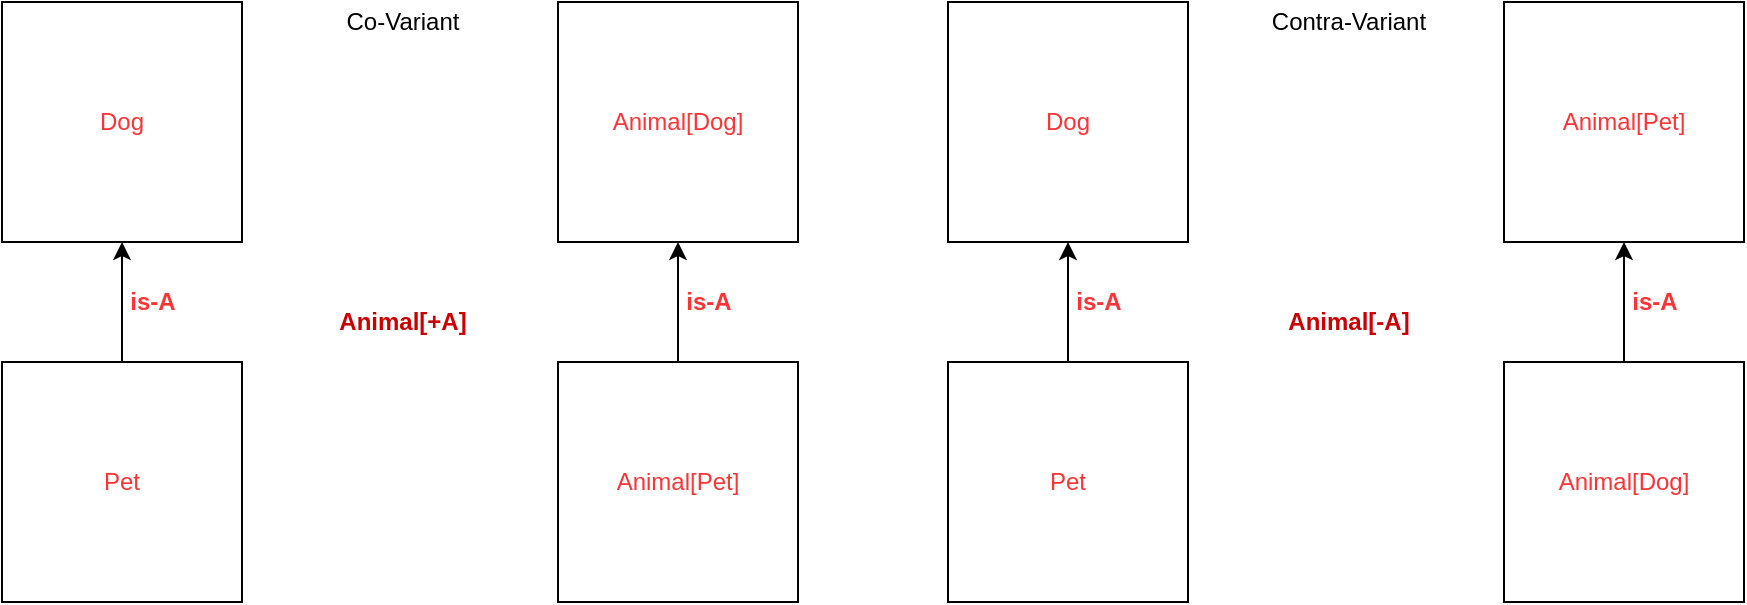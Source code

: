 <mxfile version="16.0.3" type="device" pages="2"><diagram id="rf8vKAE6mHGd2f_MXBLI" name="Page-1"><mxGraphModel dx="1310" dy="630" grid="1" gridSize="10" guides="1" tooltips="1" connect="1" arrows="1" fold="1" page="1" pageScale="1" pageWidth="850" pageHeight="1100" math="0" shadow="0"><root><mxCell id="0"/><mxCell id="1" parent="0"/><mxCell id="Hz2SUnZwIDdmyFLDZuOB-1" value="&lt;font color=&quot;#ff3333&quot;&gt;Dog&lt;/font&gt;" style="whiteSpace=wrap;html=1;aspect=fixed;" parent="1" vertex="1"><mxGeometry x="17" y="160" width="120" height="120" as="geometry"/></mxCell><mxCell id="Hz2SUnZwIDdmyFLDZuOB-7" style="edgeStyle=orthogonalEdgeStyle;rounded=0;orthogonalLoop=1;jettySize=auto;html=1;entryX=0.5;entryY=1;entryDx=0;entryDy=0;fontColor=#FF3333;" parent="1" source="Hz2SUnZwIDdmyFLDZuOB-2" target="Hz2SUnZwIDdmyFLDZuOB-1" edge="1"><mxGeometry relative="1" as="geometry"/></mxCell><mxCell id="Hz2SUnZwIDdmyFLDZuOB-2" value="&lt;font color=&quot;#ff3333&quot;&gt;Pet&lt;/font&gt;" style="whiteSpace=wrap;html=1;aspect=fixed;" parent="1" vertex="1"><mxGeometry x="17" y="340" width="120" height="120" as="geometry"/></mxCell><mxCell id="Hz2SUnZwIDdmyFLDZuOB-3" value="&lt;font color=&quot;#ff3333&quot;&gt;Animal[Dog]&lt;/font&gt;" style="whiteSpace=wrap;html=1;aspect=fixed;" parent="1" vertex="1"><mxGeometry x="295" y="160" width="120" height="120" as="geometry"/></mxCell><mxCell id="Hz2SUnZwIDdmyFLDZuOB-8" style="edgeStyle=orthogonalEdgeStyle;rounded=0;orthogonalLoop=1;jettySize=auto;html=1;entryX=0.5;entryY=1;entryDx=0;entryDy=0;fontColor=#FF3333;" parent="1" source="Hz2SUnZwIDdmyFLDZuOB-4" target="Hz2SUnZwIDdmyFLDZuOB-3" edge="1"><mxGeometry relative="1" as="geometry"/></mxCell><mxCell id="Hz2SUnZwIDdmyFLDZuOB-4" value="&lt;font color=&quot;#ff3333&quot;&gt;Animal[Pet]&lt;/font&gt;" style="whiteSpace=wrap;html=1;aspect=fixed;" parent="1" vertex="1"><mxGeometry x="295" y="340" width="120" height="120" as="geometry"/></mxCell><mxCell id="Hz2SUnZwIDdmyFLDZuOB-5" value="&lt;b&gt;&lt;font color=&quot;#cc0000&quot;&gt;Animal[+A]&lt;/font&gt;&lt;/b&gt;" style="text;html=1;align=center;verticalAlign=middle;resizable=0;points=[];autosize=1;strokeColor=none;fillColor=none;" parent="1" vertex="1"><mxGeometry x="177" y="310" width="80" height="20" as="geometry"/></mxCell><mxCell id="Hz2SUnZwIDdmyFLDZuOB-9" value="&lt;b&gt;is-A&lt;/b&gt;" style="text;html=1;align=center;verticalAlign=middle;resizable=0;points=[];autosize=1;strokeColor=none;fillColor=none;fontColor=#FF3333;" parent="1" vertex="1"><mxGeometry x="350" y="300" width="40" height="20" as="geometry"/></mxCell><mxCell id="Hz2SUnZwIDdmyFLDZuOB-10" value="&lt;b&gt;is-A&lt;/b&gt;" style="text;html=1;align=center;verticalAlign=middle;resizable=0;points=[];autosize=1;strokeColor=none;fillColor=none;fontColor=#FF3333;" parent="1" vertex="1"><mxGeometry x="72" y="300" width="40" height="20" as="geometry"/></mxCell><mxCell id="y3GDkZgecg-8wsedaPMt-1" value="&lt;font color=&quot;#ff3333&quot;&gt;Dog&lt;/font&gt;" style="whiteSpace=wrap;html=1;aspect=fixed;" parent="1" vertex="1"><mxGeometry x="490" y="160" width="120" height="120" as="geometry"/></mxCell><mxCell id="y3GDkZgecg-8wsedaPMt-2" style="edgeStyle=orthogonalEdgeStyle;rounded=0;orthogonalLoop=1;jettySize=auto;html=1;entryX=0.5;entryY=1;entryDx=0;entryDy=0;fontColor=#FF3333;" parent="1" source="y3GDkZgecg-8wsedaPMt-3" target="y3GDkZgecg-8wsedaPMt-1" edge="1"><mxGeometry relative="1" as="geometry"/></mxCell><mxCell id="y3GDkZgecg-8wsedaPMt-3" value="&lt;font color=&quot;#ff3333&quot;&gt;Pet&lt;/font&gt;" style="whiteSpace=wrap;html=1;aspect=fixed;" parent="1" vertex="1"><mxGeometry x="490" y="340" width="120" height="120" as="geometry"/></mxCell><mxCell id="y3GDkZgecg-8wsedaPMt-4" value="&lt;font color=&quot;#ff3333&quot;&gt;Animal[Pet]&lt;/font&gt;" style="whiteSpace=wrap;html=1;aspect=fixed;" parent="1" vertex="1"><mxGeometry x="768" y="160" width="120" height="120" as="geometry"/></mxCell><mxCell id="y3GDkZgecg-8wsedaPMt-5" style="edgeStyle=orthogonalEdgeStyle;rounded=0;orthogonalLoop=1;jettySize=auto;html=1;entryX=0.5;entryY=1;entryDx=0;entryDy=0;fontColor=#FF3333;" parent="1" source="y3GDkZgecg-8wsedaPMt-6" target="y3GDkZgecg-8wsedaPMt-4" edge="1"><mxGeometry relative="1" as="geometry"/></mxCell><mxCell id="y3GDkZgecg-8wsedaPMt-6" value="&lt;font color=&quot;#ff3333&quot;&gt;Animal[Dog]&lt;/font&gt;" style="whiteSpace=wrap;html=1;aspect=fixed;" parent="1" vertex="1"><mxGeometry x="768" y="340" width="120" height="120" as="geometry"/></mxCell><mxCell id="y3GDkZgecg-8wsedaPMt-7" value="&lt;b&gt;&lt;font color=&quot;#cc0000&quot;&gt;Animal[-A]&lt;/font&gt;&lt;/b&gt;" style="text;html=1;align=center;verticalAlign=middle;resizable=0;points=[];autosize=1;strokeColor=none;fillColor=none;" parent="1" vertex="1"><mxGeometry x="650" y="310" width="80" height="20" as="geometry"/></mxCell><mxCell id="y3GDkZgecg-8wsedaPMt-8" value="&lt;b&gt;is-A&lt;/b&gt;" style="text;html=1;align=center;verticalAlign=middle;resizable=0;points=[];autosize=1;strokeColor=none;fillColor=none;fontColor=#FF3333;" parent="1" vertex="1"><mxGeometry x="823" y="300" width="40" height="20" as="geometry"/></mxCell><mxCell id="y3GDkZgecg-8wsedaPMt-9" value="&lt;b&gt;is-A&lt;/b&gt;" style="text;html=1;align=center;verticalAlign=middle;resizable=0;points=[];autosize=1;strokeColor=none;fillColor=none;fontColor=#FF3333;" parent="1" vertex="1"><mxGeometry x="545" y="300" width="40" height="20" as="geometry"/></mxCell><mxCell id="y3GDkZgecg-8wsedaPMt-10" value="Co-Variant" style="text;html=1;align=center;verticalAlign=middle;resizable=0;points=[];autosize=1;strokeColor=none;fillColor=none;" parent="1" vertex="1"><mxGeometry x="182" y="160" width="70" height="20" as="geometry"/></mxCell><mxCell id="y3GDkZgecg-8wsedaPMt-11" value="Contra-Variant" style="text;html=1;align=center;verticalAlign=middle;resizable=0;points=[];autosize=1;strokeColor=none;fillColor=none;" parent="1" vertex="1"><mxGeometry x="645" y="160" width="90" height="20" as="geometry"/></mxCell></root></mxGraphModel></diagram><diagram id="eq-4Rwy4cywIA2ZEsxa2" name="Page-2"><mxGraphModel dx="1310" dy="630" grid="1" gridSize="10" guides="1" tooltips="1" connect="1" arrows="1" fold="1" page="1" pageScale="1" pageWidth="850" pageHeight="1100" math="0" shadow="0"><root><mxCell id="6gGpSFQX_REDxf9e4Sbl-0"/><mxCell id="6gGpSFQX_REDxf9e4Sbl-1" parent="6gGpSFQX_REDxf9e4Sbl-0"/></root></mxGraphModel></diagram></mxfile>